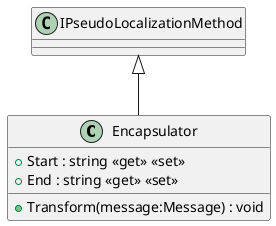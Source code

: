 @startuml
class Encapsulator {
    + Start : string <<get>> <<set>>
    + End : string <<get>> <<set>>
    + Transform(message:Message) : void
}
IPseudoLocalizationMethod <|-- Encapsulator
@enduml
